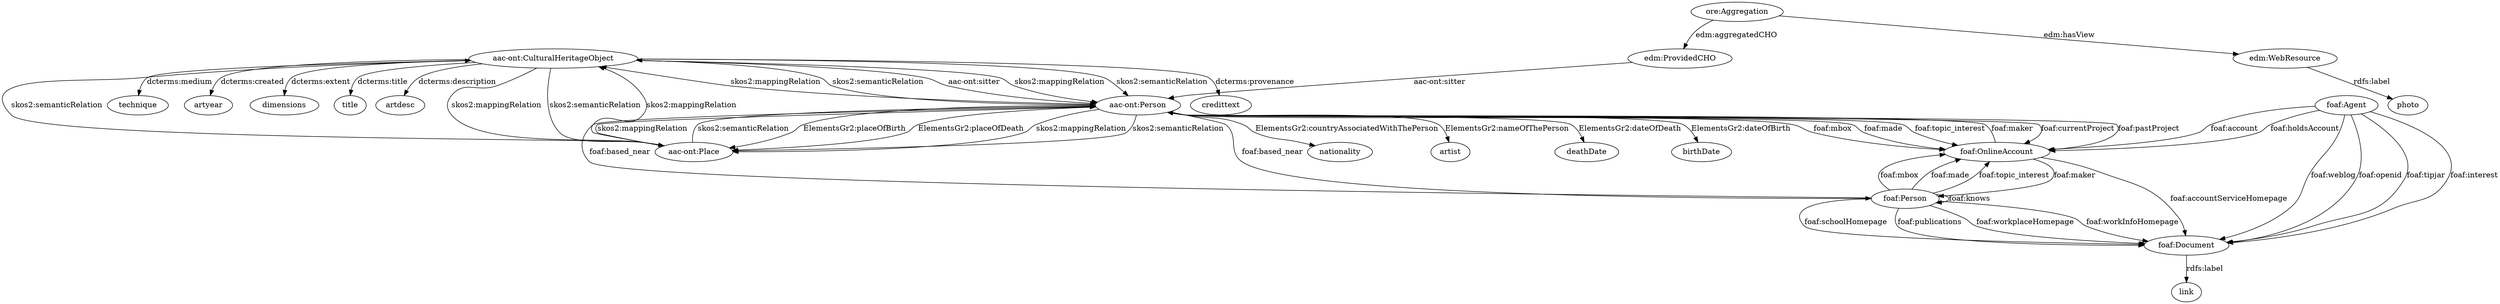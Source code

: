 digraph {
  credittext [type=attribute_name,label=credittext]
  "aac-ont:CulturalHeritageObject1" [type=class_uri,label="aac-ont:CulturalHeritageObject"]
  nationality [type=attribute_name,label=nationality]
  "aac-ont:Person1" [type=class_uri,label="aac-ont:Person"]
  technique [type=attribute_name,label=technique]
  artist [type=attribute_name,label=artist]
  photo [type=attribute_name,label=photo]
  "edm:WebResource1" [type=class_uri,label="edm:WebResource"]
  link [type=attribute_name,label=link]
  "foaf:Document1" [type=class_uri,label="foaf:Document"]
  deathDate [type=attribute_name,label=deathDate]
  birthDate [type=attribute_name,label=birthDate]
  artyear [type=attribute_name,label=artyear]
  dimensions [type=attribute_name,label=dimensions]
  title [type=attribute_name,label=title]
  artdesc [type=attribute_name,label=artdesc]
  "aac-ont:Place" [type=class_uri,label="aac-ont:Place"]
  "edm:ProvidedCHO" [type=class_uri,label="edm:ProvidedCHO"]
  "ore:Aggregation" [type=class_uri,label="ore:Aggregation"]
  "foaf:Person" [type=class_uri,label="foaf:Person"]
  "foaf:Agent" [type=class_uri,label="foaf:Agent"]
  "foaf:OnlineAccount" [type=class_uri,label="foaf:OnlineAccount"]
  "aac-ont:CulturalHeritageObject1" -> credittext [label="dcterms:provenance",type=st_property_uri]
  "aac-ont:Person1" -> nationality [label="ElementsGr2:countryAssociatedWithThePerson",type=st_property_uri]
  "aac-ont:CulturalHeritageObject1" -> technique [label="dcterms:medium",type=st_property_uri]
  "aac-ont:Person1" -> artist [label="ElementsGr2:nameOfThePerson",type=st_property_uri]
  "edm:WebResource1" -> photo [label="rdfs:label",type=st_property_uri]
  "foaf:Document1" -> link [label="rdfs:label",type=st_property_uri]
  "aac-ont:Person1" -> deathDate [label="ElementsGr2:dateOfDeath",type=st_property_uri]
  "aac-ont:Person1" -> birthDate [label="ElementsGr2:dateOfBirth",type=st_property_uri]
  "aac-ont:CulturalHeritageObject1" -> artyear [label="dcterms:created",type=st_property_uri]
  "aac-ont:CulturalHeritageObject1" -> dimensions [label="dcterms:extent",type=st_property_uri]
  "aac-ont:CulturalHeritageObject1" -> title [label="dcterms:title",type=st_property_uri]
  "aac-ont:CulturalHeritageObject1" -> artdesc [label="dcterms:description",type=st_property_uri]
  "aac-ont:CulturalHeritageObject1" -> "aac-ont:Person1" [label="aac-ont:sitter",type=direct_property_uri]
  "aac-ont:Person1" -> "aac-ont:Place" [label="ElementsGr2:placeOfBirth",type=direct_property_uri]
  "aac-ont:Person1" -> "aac-ont:Place" [label="ElementsGr2:placeOfDeath",type=direct_property_uri]
  "edm:ProvidedCHO" -> "aac-ont:Person1" [label="aac-ont:sitter",type=direct_property_uri]
  "ore:Aggregation" -> "edm:WebResource1" [label="edm:hasView",type=direct_property_uri]
  "foaf:Person" -> "foaf:Document1" [label="foaf:workplaceHomepage",type=direct_property_uri]
  "foaf:Person" -> "foaf:Document1" [label="foaf:workInfoHomepage",type=direct_property_uri]
  "foaf:Person" -> "foaf:Document1" [label="foaf:schoolHomepage",type=direct_property_uri]
  "foaf:Person" -> "foaf:Document1" [label="foaf:publications",type=direct_property_uri]
  "foaf:Agent" -> "foaf:Document1" [label="foaf:weblog",type=direct_property_uri]
  "foaf:Agent" -> "foaf:Document1" [label="foaf:openid",type=direct_property_uri]
  "foaf:Agent" -> "foaf:Document1" [label="foaf:tipjar",type=direct_property_uri]
  "foaf:Agent" -> "foaf:Document1" [label="foaf:interest",type=direct_property_uri]
  "foaf:OnlineAccount" -> "foaf:Document1" [label="foaf:accountServiceHomepage",type=direct_property_uri]
  "ore:Aggregation" -> "edm:ProvidedCHO" [label="edm:aggregatedCHO",type=direct_property_uri]
  "foaf:Person" -> "foaf:Person" [label="foaf:knows",type=direct_property_uri]
  "foaf:Agent" -> "foaf:OnlineAccount" [label="foaf:account",type=direct_property_uri]
  "foaf:Agent" -> "foaf:OnlineAccount" [label="foaf:holdsAccount",type=direct_property_uri]
  "aac-ont:CulturalHeritageObject1" -> "aac-ont:Person1" [label="skos2:mappingRelation",type=inherited]
  "aac-ont:CulturalHeritageObject1" -> "aac-ont:Person1" [label="skos2:semanticRelation",type=inherited]
  "aac-ont:CulturalHeritageObject1" -> "aac-ont:Place" [label="skos2:mappingRelation",type=inherited]
  "aac-ont:CulturalHeritageObject1" -> "aac-ont:Place" [label="skos2:semanticRelation",type=inherited]
  "aac-ont:Person1" -> "aac-ont:CulturalHeritageObject1" [label="skos2:mappingRelation",type=inherited]
  "aac-ont:Person1" -> "aac-ont:CulturalHeritageObject1" [label="skos2:semanticRelation",type=inherited]
  "aac-ont:Person1" -> "aac-ont:Place" [label="skos2:mappingRelation",type=inherited]
  "aac-ont:Person1" -> "aac-ont:Place" [label="skos2:semanticRelation",type=inherited]
  "aac-ont:Person1" -> "foaf:Person" [label="foaf:based_near",type=inherited]
  "aac-ont:Person1" -> "foaf:OnlineAccount" [label="foaf:currentProject",type=inherited]
  "aac-ont:Person1" -> "foaf:OnlineAccount" [label="foaf:pastProject",type=inherited]
  "aac-ont:Person1" -> "foaf:OnlineAccount" [label="foaf:mbox",type=inherited]
  "aac-ont:Person1" -> "foaf:OnlineAccount" [label="foaf:made",type=inherited]
  "aac-ont:Person1" -> "foaf:OnlineAccount" [label="foaf:topic_interest",type=inherited]
  "aac-ont:Place" -> "aac-ont:CulturalHeritageObject1" [label="skos2:mappingRelation",type=inherited]
  "aac-ont:Place" -> "aac-ont:CulturalHeritageObject1" [label="skos2:semanticRelation",type=inherited]
  "aac-ont:Place" -> "aac-ont:Person1" [label="skos2:mappingRelation",type=inherited]
  "aac-ont:Place" -> "aac-ont:Person1" [label="skos2:semanticRelation",type=inherited]
  "foaf:Person" -> "aac-ont:Person1" [label="foaf:based_near",type=inherited]
  "foaf:Person" -> "foaf:OnlineAccount" [label="foaf:mbox",type=inherited]
  "foaf:Person" -> "foaf:OnlineAccount" [label="foaf:made",type=inherited]
  "foaf:Person" -> "foaf:OnlineAccount" [label="foaf:topic_interest",type=inherited]
  "foaf:OnlineAccount" -> "aac-ont:Person1" [label="foaf:maker",type=inherited]
  "foaf:OnlineAccount" -> "foaf:Person" [label="foaf:maker",type=inherited]
}
